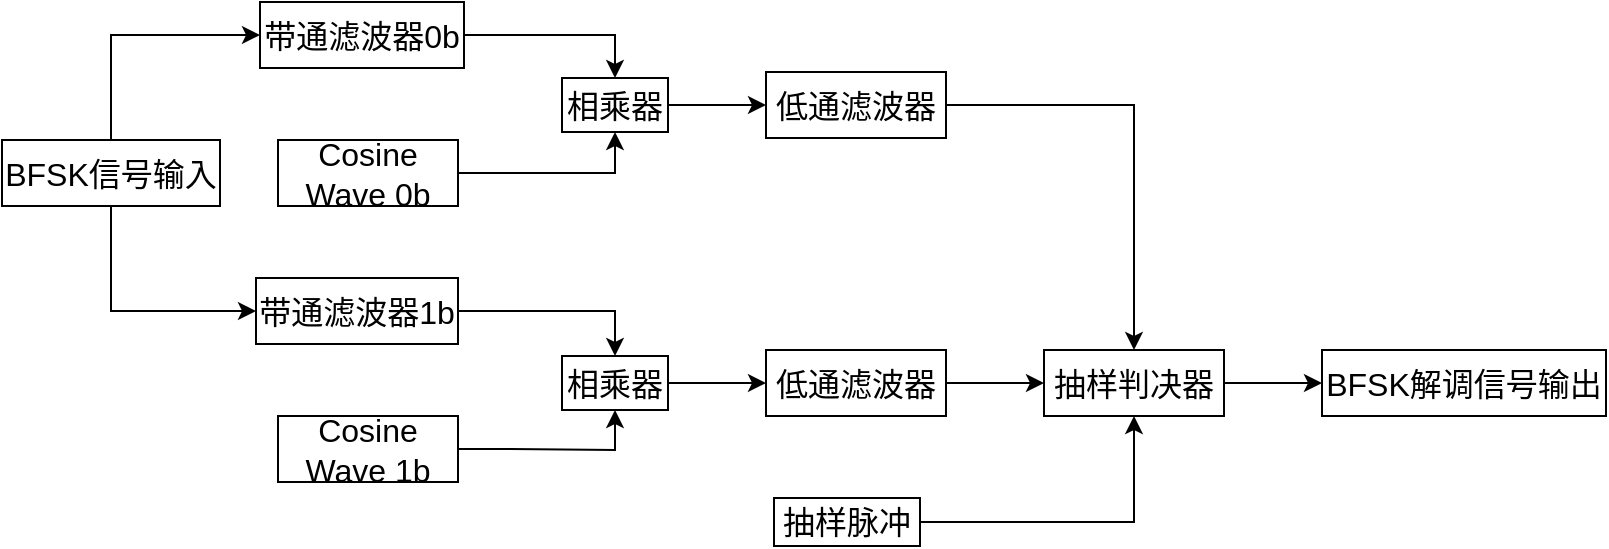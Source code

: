 <mxfile version="14.8.3" type="github">
  <diagram id="scGxwiTXRK3AuUd58MKa" name="第 1 页">
    <mxGraphModel dx="933" dy="525" grid="0" gridSize="10" guides="1" tooltips="1" connect="1" arrows="1" fold="1" page="1" pageScale="1" pageWidth="850" pageHeight="1100" math="0" shadow="0">
      <root>
        <mxCell id="0" />
        <mxCell id="1" parent="0" />
        <mxCell id="u_wf4EASykCzE1O6plLs-6" style="edgeStyle=orthogonalEdgeStyle;rounded=0;orthogonalLoop=1;jettySize=auto;html=1;exitX=0.5;exitY=0;exitDx=0;exitDy=0;entryX=0;entryY=0.5;entryDx=0;entryDy=0;fontSize=16;" edge="1" parent="1" source="u_wf4EASykCzE1O6plLs-1" target="u_wf4EASykCzE1O6plLs-2">
          <mxGeometry relative="1" as="geometry" />
        </mxCell>
        <mxCell id="u_wf4EASykCzE1O6plLs-8" style="edgeStyle=orthogonalEdgeStyle;rounded=0;orthogonalLoop=1;jettySize=auto;html=1;exitX=0.5;exitY=1;exitDx=0;exitDy=0;entryX=0;entryY=0.5;entryDx=0;entryDy=0;fontSize=16;" edge="1" parent="1" source="u_wf4EASykCzE1O6plLs-1" target="u_wf4EASykCzE1O6plLs-3">
          <mxGeometry relative="1" as="geometry" />
        </mxCell>
        <mxCell id="u_wf4EASykCzE1O6plLs-1" value="BFSK信号输入" style="rounded=0;whiteSpace=wrap;html=1;fontSize=16;" vertex="1" parent="1">
          <mxGeometry x="27" y="142" width="109" height="33" as="geometry" />
        </mxCell>
        <mxCell id="u_wf4EASykCzE1O6plLs-11" style="edgeStyle=orthogonalEdgeStyle;rounded=0;orthogonalLoop=1;jettySize=auto;html=1;exitX=1;exitY=0.5;exitDx=0;exitDy=0;entryX=0.5;entryY=0;entryDx=0;entryDy=0;fontSize=16;" edge="1" parent="1" source="u_wf4EASykCzE1O6plLs-2" target="u_wf4EASykCzE1O6plLs-9">
          <mxGeometry relative="1" as="geometry" />
        </mxCell>
        <mxCell id="u_wf4EASykCzE1O6plLs-2" value="带通滤波器0b" style="rounded=0;whiteSpace=wrap;html=1;fontSize=16;" vertex="1" parent="1">
          <mxGeometry x="156" y="73" width="102" height="33" as="geometry" />
        </mxCell>
        <mxCell id="u_wf4EASykCzE1O6plLs-13" style="edgeStyle=orthogonalEdgeStyle;rounded=0;orthogonalLoop=1;jettySize=auto;html=1;exitX=1;exitY=0.5;exitDx=0;exitDy=0;entryX=0.5;entryY=0;entryDx=0;entryDy=0;fontSize=16;" edge="1" parent="1" source="u_wf4EASykCzE1O6plLs-3" target="u_wf4EASykCzE1O6plLs-10">
          <mxGeometry relative="1" as="geometry" />
        </mxCell>
        <mxCell id="u_wf4EASykCzE1O6plLs-3" value="带通滤波器1b" style="rounded=0;whiteSpace=wrap;html=1;fontSize=16;" vertex="1" parent="1">
          <mxGeometry x="154" y="211" width="101" height="33" as="geometry" />
        </mxCell>
        <mxCell id="u_wf4EASykCzE1O6plLs-12" style="edgeStyle=orthogonalEdgeStyle;rounded=0;orthogonalLoop=1;jettySize=auto;html=1;exitX=1;exitY=0.5;exitDx=0;exitDy=0;entryX=0.5;entryY=1;entryDx=0;entryDy=0;fontSize=16;" edge="1" parent="1" source="u_wf4EASykCzE1O6plLs-4" target="u_wf4EASykCzE1O6plLs-9">
          <mxGeometry relative="1" as="geometry" />
        </mxCell>
        <mxCell id="u_wf4EASykCzE1O6plLs-4" value="Cosine Wave 0b" style="rounded=0;whiteSpace=wrap;html=1;fontSize=16;" vertex="1" parent="1">
          <mxGeometry x="165" y="142" width="90" height="33" as="geometry" />
        </mxCell>
        <mxCell id="u_wf4EASykCzE1O6plLs-14" style="edgeStyle=orthogonalEdgeStyle;rounded=0;orthogonalLoop=1;jettySize=auto;html=1;exitX=1;exitY=0.5;exitDx=0;exitDy=0;entryX=0.5;entryY=1;entryDx=0;entryDy=0;fontSize=16;" edge="1" parent="1" source="u_wf4EASykCzE1O6plLs-5" target="u_wf4EASykCzE1O6plLs-10">
          <mxGeometry relative="1" as="geometry" />
        </mxCell>
        <mxCell id="u_wf4EASykCzE1O6plLs-5" value="Cosine Wave 1b" style="rounded=0;whiteSpace=wrap;html=1;fontSize=16;" vertex="1" parent="1">
          <mxGeometry x="165" y="280" width="90" height="33" as="geometry" />
        </mxCell>
        <mxCell id="u_wf4EASykCzE1O6plLs-22" style="edgeStyle=orthogonalEdgeStyle;rounded=0;orthogonalLoop=1;jettySize=auto;html=1;exitX=1;exitY=0.5;exitDx=0;exitDy=0;entryX=0;entryY=0.5;entryDx=0;entryDy=0;fontSize=16;" edge="1" parent="1" source="u_wf4EASykCzE1O6plLs-9" target="u_wf4EASykCzE1O6plLs-15">
          <mxGeometry relative="1" as="geometry" />
        </mxCell>
        <mxCell id="u_wf4EASykCzE1O6plLs-9" value="相乘器" style="rounded=0;whiteSpace=wrap;html=1;fontSize=16;" vertex="1" parent="1">
          <mxGeometry x="307" y="111" width="53" height="27" as="geometry" />
        </mxCell>
        <mxCell id="u_wf4EASykCzE1O6plLs-23" style="edgeStyle=orthogonalEdgeStyle;rounded=0;orthogonalLoop=1;jettySize=auto;html=1;exitX=1;exitY=0.5;exitDx=0;exitDy=0;entryX=0;entryY=0.5;entryDx=0;entryDy=0;fontSize=16;" edge="1" parent="1" source="u_wf4EASykCzE1O6plLs-10" target="u_wf4EASykCzE1O6plLs-16">
          <mxGeometry relative="1" as="geometry" />
        </mxCell>
        <mxCell id="u_wf4EASykCzE1O6plLs-10" value="相乘器" style="rounded=0;whiteSpace=wrap;html=1;fontSize=16;" vertex="1" parent="1">
          <mxGeometry x="307" y="250" width="53" height="27" as="geometry" />
        </mxCell>
        <mxCell id="u_wf4EASykCzE1O6plLs-20" style="edgeStyle=orthogonalEdgeStyle;rounded=0;orthogonalLoop=1;jettySize=auto;html=1;exitX=1;exitY=0.5;exitDx=0;exitDy=0;entryX=0.5;entryY=0;entryDx=0;entryDy=0;fontSize=16;" edge="1" parent="1" source="u_wf4EASykCzE1O6plLs-15" target="u_wf4EASykCzE1O6plLs-18">
          <mxGeometry relative="1" as="geometry" />
        </mxCell>
        <mxCell id="u_wf4EASykCzE1O6plLs-15" value="低通滤波器" style="rounded=0;whiteSpace=wrap;html=1;fontSize=16;" vertex="1" parent="1">
          <mxGeometry x="409" y="108" width="90" height="33" as="geometry" />
        </mxCell>
        <mxCell id="u_wf4EASykCzE1O6plLs-21" style="edgeStyle=orthogonalEdgeStyle;rounded=0;orthogonalLoop=1;jettySize=auto;html=1;exitX=1;exitY=0.5;exitDx=0;exitDy=0;entryX=0;entryY=0.5;entryDx=0;entryDy=0;fontSize=16;" edge="1" parent="1" source="u_wf4EASykCzE1O6plLs-16" target="u_wf4EASykCzE1O6plLs-18">
          <mxGeometry relative="1" as="geometry" />
        </mxCell>
        <mxCell id="u_wf4EASykCzE1O6plLs-16" value="低通滤波器" style="rounded=0;whiteSpace=wrap;html=1;fontSize=16;" vertex="1" parent="1">
          <mxGeometry x="409" y="247" width="90" height="33" as="geometry" />
        </mxCell>
        <mxCell id="u_wf4EASykCzE1O6plLs-24" style="edgeStyle=orthogonalEdgeStyle;rounded=0;orthogonalLoop=1;jettySize=auto;html=1;exitX=1;exitY=0.5;exitDx=0;exitDy=0;entryX=0.5;entryY=1;entryDx=0;entryDy=0;fontSize=16;" edge="1" parent="1" source="u_wf4EASykCzE1O6plLs-17" target="u_wf4EASykCzE1O6plLs-18">
          <mxGeometry relative="1" as="geometry" />
        </mxCell>
        <mxCell id="u_wf4EASykCzE1O6plLs-17" value="抽样脉冲" style="rounded=0;whiteSpace=wrap;html=1;fontSize=16;" vertex="1" parent="1">
          <mxGeometry x="413" y="321" width="73" height="24" as="geometry" />
        </mxCell>
        <mxCell id="u_wf4EASykCzE1O6plLs-25" style="edgeStyle=orthogonalEdgeStyle;rounded=0;orthogonalLoop=1;jettySize=auto;html=1;exitX=1;exitY=0.5;exitDx=0;exitDy=0;fontSize=16;" edge="1" parent="1" source="u_wf4EASykCzE1O6plLs-18" target="u_wf4EASykCzE1O6plLs-19">
          <mxGeometry relative="1" as="geometry" />
        </mxCell>
        <mxCell id="u_wf4EASykCzE1O6plLs-18" value="抽样判决器" style="rounded=0;whiteSpace=wrap;html=1;fontSize=16;" vertex="1" parent="1">
          <mxGeometry x="548" y="247" width="90" height="33" as="geometry" />
        </mxCell>
        <mxCell id="u_wf4EASykCzE1O6plLs-19" value="BFSK解调信号输出" style="rounded=0;whiteSpace=wrap;html=1;fontSize=16;" vertex="1" parent="1">
          <mxGeometry x="687" y="247" width="142" height="33" as="geometry" />
        </mxCell>
      </root>
    </mxGraphModel>
  </diagram>
</mxfile>
